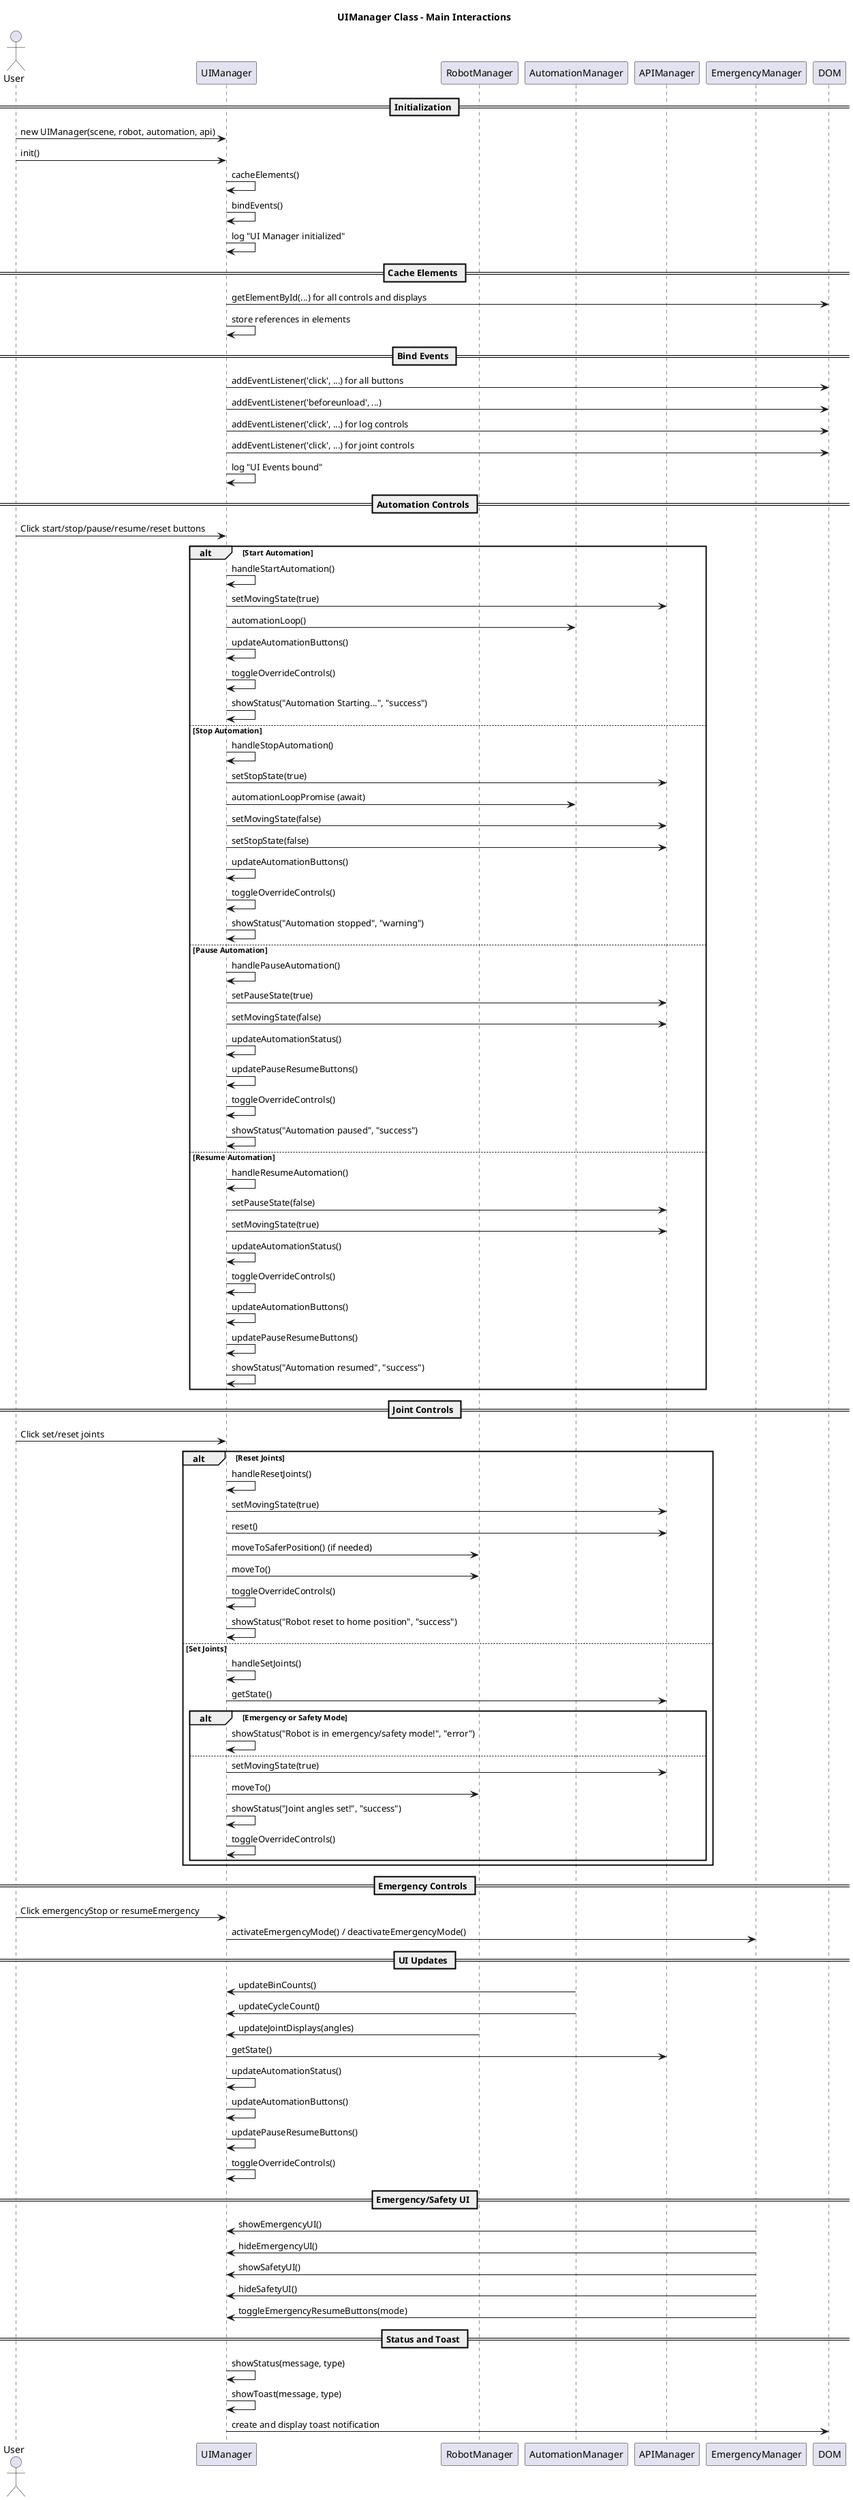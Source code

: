 @startuml
title UIManager Class - Main Interactions

actor User
participant UIManager as UI
participant RobotManager as Robot
participant AutomationManager as Automation
participant APIManager as API
participant EmergencyManager as Emergency
participant DOM as DOM

== Initialization ==
User -> UI: new UIManager(scene, robot, automation, api)
User -> UI: init()
UI -> UI: cacheElements()
UI -> UI: bindEvents()
UI -> UI: log "UI Manager initialized"

== Cache Elements ==
UI -> DOM: getElementById(...) for all controls and displays
UI -> UI: store references in elements

== Bind Events ==
UI -> DOM: addEventListener('click', ...) for all buttons
UI -> DOM: addEventListener('beforeunload', ...)
UI -> DOM: addEventListener('click', ...) for log controls
UI -> DOM: addEventListener('click', ...) for joint controls
UI -> UI: log "UI Events bound"

== Automation Controls ==
User -> UI: Click start/stop/pause/resume/reset buttons
alt Start Automation
    UI -> UI: handleStartAutomation()
    UI -> API: setMovingState(true)
    UI -> Automation: automationLoop()
    UI -> UI: updateAutomationButtons()
    UI -> UI: toggleOverrideControls()
    UI -> UI: showStatus("Automation Starting...", "success")
else Stop Automation
    UI -> UI: handleStopAutomation()
    UI -> API: setStopState(true)
    UI -> Automation: automationLoopPromise (await)
    UI -> API: setMovingState(false)
    UI -> API: setStopState(false)
    UI -> UI: updateAutomationButtons()
    UI -> UI: toggleOverrideControls()
    UI -> UI: showStatus("Automation stopped", "warning")
else Pause Automation
    UI -> UI: handlePauseAutomation()
    UI -> API: setPauseState(true)
    UI -> API: setMovingState(false)
    UI -> UI: updateAutomationStatus()
    UI -> UI: updatePauseResumeButtons()
    UI -> UI: toggleOverrideControls()
    UI -> UI: showStatus("Automation paused", "success")
else Resume Automation
    UI -> UI: handleResumeAutomation()
    UI -> API: setPauseState(false)
    UI -> API: setMovingState(true)
    UI -> UI: updateAutomationStatus()
    UI -> UI: toggleOverrideControls()
    UI -> UI: updateAutomationButtons()
    UI -> UI: updatePauseResumeButtons()
    UI -> UI: showStatus("Automation resumed", "success")
end

== Joint Controls ==
User -> UI: Click set/reset joints
alt Reset Joints
    UI -> UI: handleResetJoints()
    UI -> API: setMovingState(true)
    UI -> API: reset()
    UI -> Robot: moveToSaferPosition() (if needed)
    UI -> Robot: moveTo()
    UI -> UI: toggleOverrideControls()
    UI -> UI: showStatus("Robot reset to home position", "success")
else Set Joints
    UI -> UI: handleSetJoints()
    UI -> API: getState()
    alt Emergency or Safety Mode
        UI -> UI: showStatus("Robot is in emergency/safety mode!", "error")
    else
        UI -> API: setMovingState(true)
        UI -> Robot: moveTo()
        UI -> UI: showStatus("Joint angles set!", "success")
        UI -> UI: toggleOverrideControls()
    end
end

== Emergency Controls ==
User -> UI: Click emergencyStop or resumeEmergency
UI -> Emergency: activateEmergencyMode() / deactivateEmergencyMode()

== UI Updates ==
Automation -> UI: updateBinCounts()
Automation -> UI: updateCycleCount()
Robot -> UI: updateJointDisplays(angles)
UI -> API: getState()
UI -> UI: updateAutomationStatus()
UI -> UI: updateAutomationButtons()
UI -> UI: updatePauseResumeButtons()
UI -> UI: toggleOverrideControls()

== Emergency/Safety UI ==
Emergency -> UI: showEmergencyUI()
Emergency -> UI: hideEmergencyUI()
Emergency -> UI: showSafetyUI()
Emergency -> UI: hideSafetyUI()
Emergency -> UI: toggleEmergencyResumeButtons(mode)

== Status and Toast ==
UI -> UI: showStatus(message, type)
UI -> UI: showToast(message, type)
UI -> DOM: create and display toast notification

@enduml